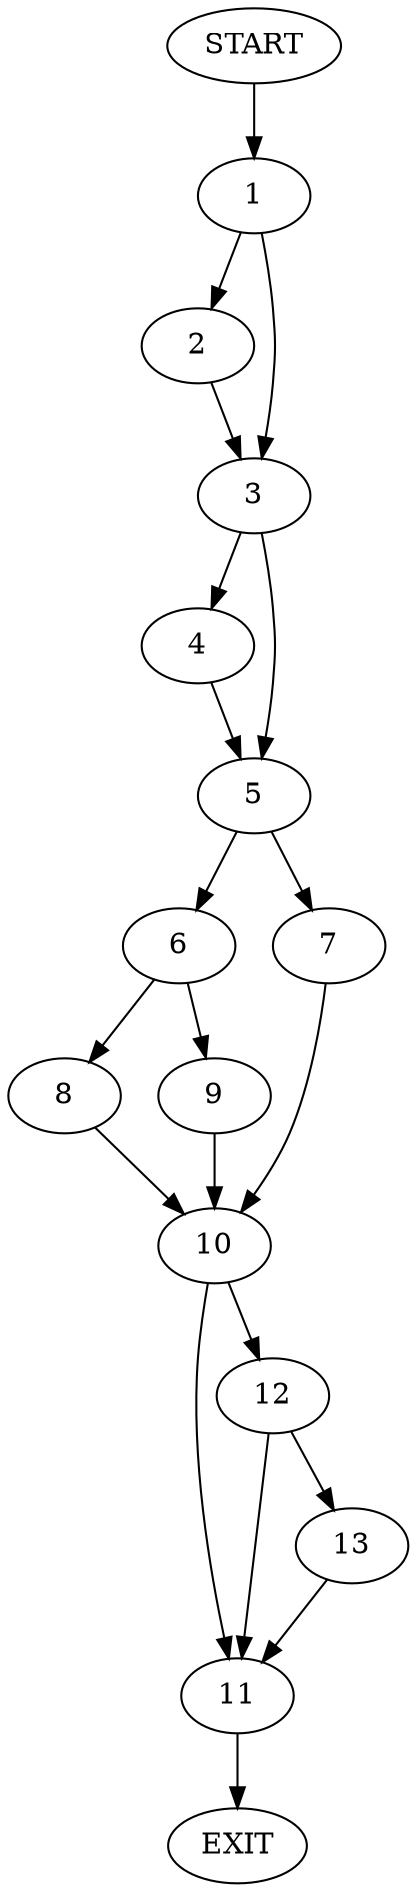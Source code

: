 digraph {
0 [label="START"]
14 [label="EXIT"]
0 -> 1
1 -> 2
1 -> 3
2 -> 3
3 -> 4
3 -> 5
4 -> 5
5 -> 6
5 -> 7
6 -> 8
6 -> 9
7 -> 10
10 -> 11
10 -> 12
8 -> 10
9 -> 10
11 -> 14
12 -> 11
12 -> 13
13 -> 11
}
